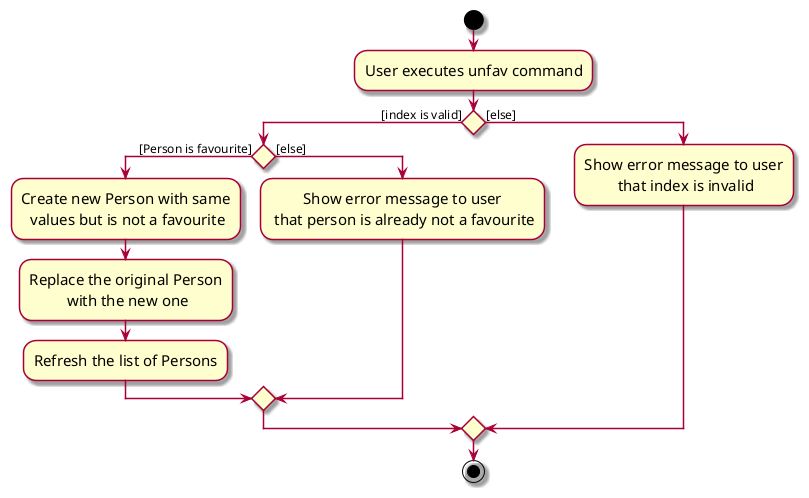 @startuml
skin rose
skinparam ActivityFontSize 15
skinparam ArrowFontSize 12
skinparam DefaultTextAlignment center

start
:User executes unfav command;

'Since the beta syntax does not support placing the condition outside the
'diamond we place it as the true branch instead.

if () then ([index is valid])
    if () then ([Person is favourite])
        :Create new Person with same\n values but is not a favourite;
        :Replace the original Person\n with the new one;
        :Refresh the list of Persons;
    else ([else])
        :Show error message to user\n that person is already not a favourite;
    endif
else ([else])
    :Show error message to user\n that index is invalid;
endif
stop
@enduml
